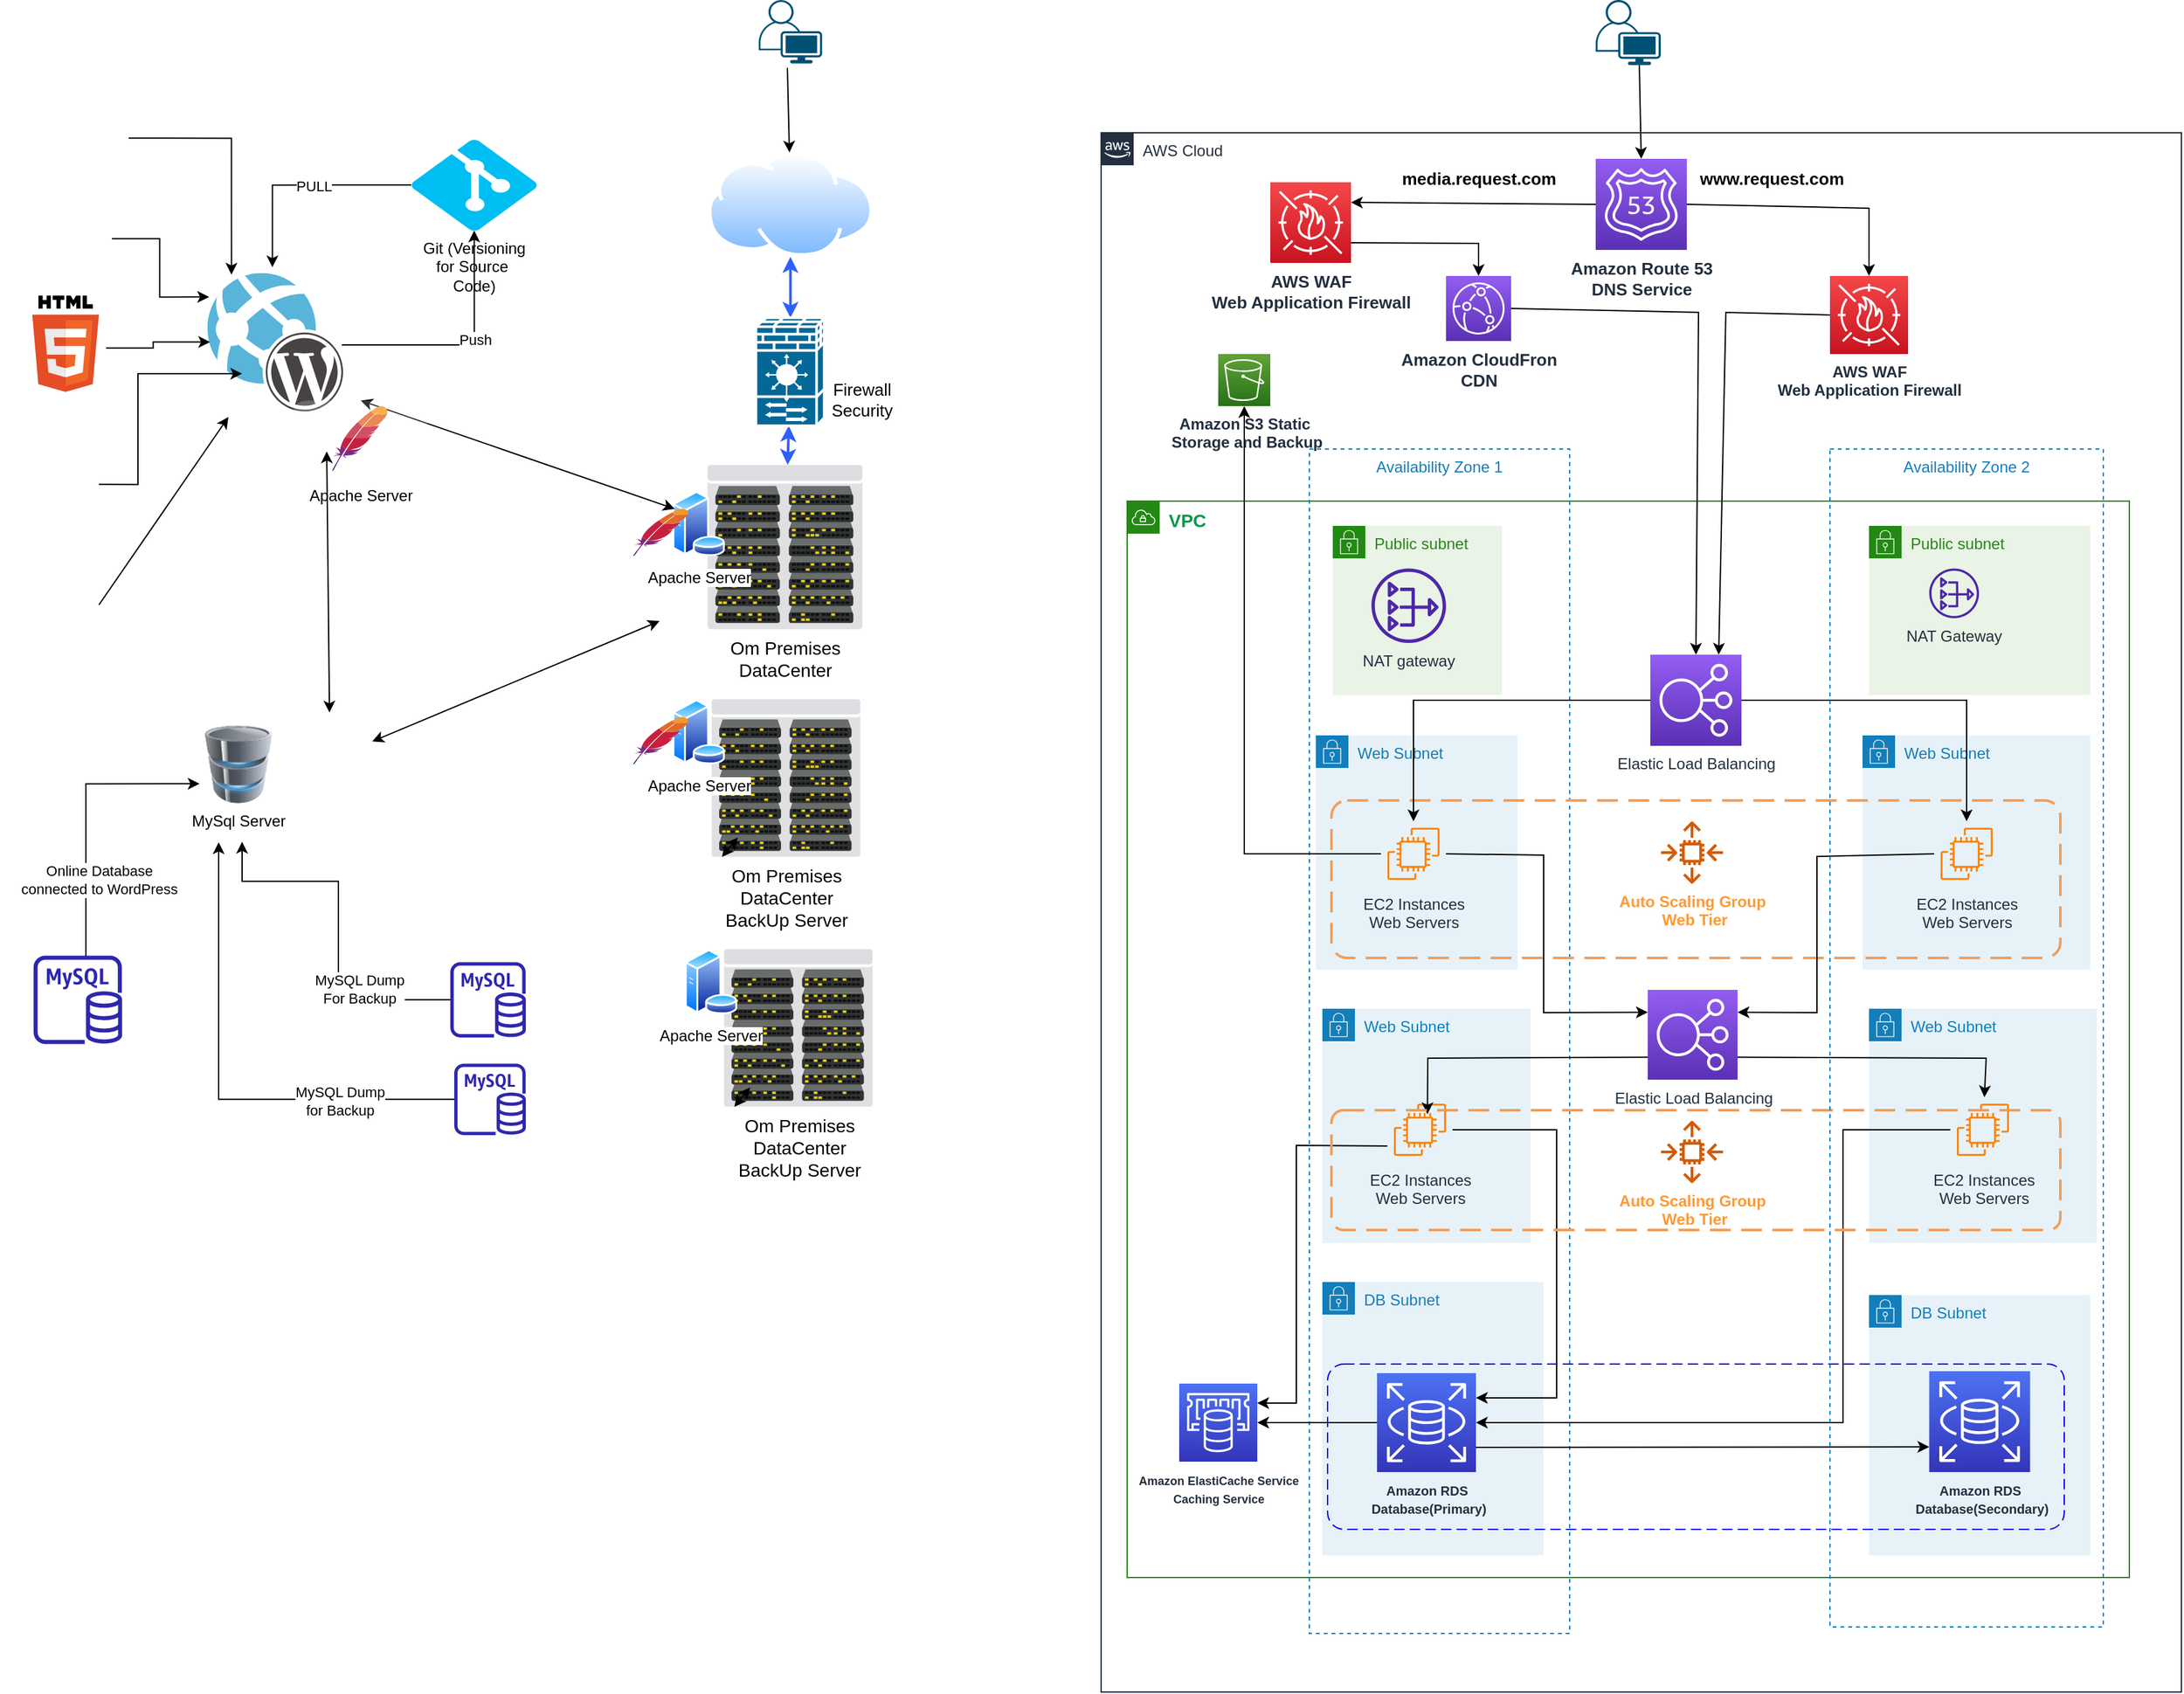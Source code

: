 <mxfile version="21.1.4" type="github">
  <diagram name="Page-1" id="_z1tkh_PV9rJr3MugoHL">
    <mxGraphModel dx="1564" dy="862" grid="1" gridSize="10" guides="1" tooltips="1" connect="1" arrows="1" fold="1" page="1" pageScale="1" pageWidth="900" pageHeight="1600" math="0" shadow="0">
      <root>
        <mxCell id="0" />
        <mxCell id="1" parent="0" />
        <mxCell id="ZIymd6RmfC0o9f14iLVZ-6" value="MySql Server&lt;br&gt;" style="image;html=1;image=img/lib/clip_art/computers/Database_128x128.png" vertex="1" parent="1">
          <mxGeometry x="257.3" y="577.16" width="60" height="60" as="geometry" />
        </mxCell>
        <mxCell id="ZIymd6RmfC0o9f14iLVZ-26" style="edgeStyle=orthogonalEdgeStyle;rounded=0;orthogonalLoop=1;jettySize=auto;html=1;entryX=0.468;entryY=-0.041;entryDx=0;entryDy=0;entryPerimeter=0;exitX=0;exitY=0.5;exitDx=0;exitDy=0;exitPerimeter=0;" edge="1" parent="1" source="ZIymd6RmfC0o9f14iLVZ-9" target="ZIymd6RmfC0o9f14iLVZ-17">
          <mxGeometry relative="1" as="geometry">
            <mxPoint x="574.33" y="67.16" as="sourcePoint" />
            <mxPoint x="410.075" y="272.401" as="targetPoint" />
          </mxGeometry>
        </mxCell>
        <mxCell id="ZIymd6RmfC0o9f14iLVZ-66" value="PULL" style="edgeLabel;html=1;align=center;verticalAlign=middle;resizable=0;points=[];" vertex="1" connectable="0" parent="ZIymd6RmfC0o9f14iLVZ-26">
          <mxGeometry x="-0.119" y="1" relative="1" as="geometry">
            <mxPoint as="offset" />
          </mxGeometry>
        </mxCell>
        <mxCell id="ZIymd6RmfC0o9f14iLVZ-57" style="edgeStyle=orthogonalEdgeStyle;rounded=0;orthogonalLoop=1;jettySize=auto;html=1;entryX=0.5;entryY=1;entryDx=0;entryDy=0;entryPerimeter=0;exitX=0.968;exitY=0.508;exitDx=0;exitDy=0;exitPerimeter=0;" edge="1" parent="1" source="ZIymd6RmfC0o9f14iLVZ-17" target="ZIymd6RmfC0o9f14iLVZ-9">
          <mxGeometry relative="1" as="geometry" />
        </mxCell>
        <mxCell id="ZIymd6RmfC0o9f14iLVZ-59" value="Push" style="edgeLabel;html=1;align=center;verticalAlign=middle;resizable=0;points=[];" vertex="1" connectable="0" parent="ZIymd6RmfC0o9f14iLVZ-57">
          <mxGeometry x="0.537" y="-4" relative="1" as="geometry">
            <mxPoint x="-4" y="39" as="offset" />
          </mxGeometry>
        </mxCell>
        <mxCell id="ZIymd6RmfC0o9f14iLVZ-17" value="" style="image;sketch=0;aspect=fixed;html=1;points=[];align=center;fontSize=12;image=img/lib/mscae/WebAppWordPress.svg;imageBorder=none;" vertex="1" parent="1">
          <mxGeometry x="263.4" y="229.77" width="106.6" height="108.78" as="geometry" />
        </mxCell>
        <mxCell id="ZIymd6RmfC0o9f14iLVZ-61" style="edgeStyle=orthogonalEdgeStyle;rounded=0;orthogonalLoop=1;jettySize=auto;html=1;entryX=0.012;entryY=0.169;entryDx=0;entryDy=0;entryPerimeter=0;exitX=1;exitY=0.5;exitDx=0;exitDy=0;" edge="1" parent="1" source="ZIymd6RmfC0o9f14iLVZ-18" target="ZIymd6RmfC0o9f14iLVZ-17">
          <mxGeometry relative="1" as="geometry" />
        </mxCell>
        <mxCell id="ZIymd6RmfC0o9f14iLVZ-18" value="" style="shape=image;html=1;verticalAlign=top;verticalLabelPosition=bottom;labelBackgroundColor=#ffffff;imageAspect=0;aspect=fixed;image=https://cdn2.iconfinder.com/data/icons/boxicons-solid-vol-2/24/bxs-file-css-128.png" vertex="1" parent="1">
          <mxGeometry x="120" y="168.38" width="70" height="70" as="geometry" />
        </mxCell>
        <mxCell id="ZIymd6RmfC0o9f14iLVZ-60" style="edgeStyle=orthogonalEdgeStyle;rounded=0;orthogonalLoop=1;jettySize=auto;html=1;exitX=1.106;exitY=0.544;exitDx=0;exitDy=0;exitPerimeter=0;entryX=0.019;entryY=0.487;entryDx=0;entryDy=0;entryPerimeter=0;" edge="1" parent="1" source="ZIymd6RmfC0o9f14iLVZ-19" target="ZIymd6RmfC0o9f14iLVZ-17">
          <mxGeometry relative="1" as="geometry" />
        </mxCell>
        <mxCell id="ZIymd6RmfC0o9f14iLVZ-19" value="" style="dashed=0;outlineConnect=0;html=1;align=center;labelPosition=center;verticalLabelPosition=bottom;verticalAlign=top;shape=mxgraph.weblogos.html5" vertex="1" parent="1">
          <mxGeometry x="128.8" y="247.16" width="51.2" height="74" as="geometry" />
        </mxCell>
        <mxCell id="ZIymd6RmfC0o9f14iLVZ-22" value="" style="shape=image;html=1;verticalAlign=top;verticalLabelPosition=bottom;labelBackgroundColor=#ffffff;imageAspect=0;aspect=fixed;image=https://cdn4.iconfinder.com/data/icons/Mobile-Icons/128/03_photos.png" vertex="1" parent="1">
          <mxGeometry x="104.8" y="447.16" width="75.2" height="75.2" as="geometry" />
        </mxCell>
        <mxCell id="ZIymd6RmfC0o9f14iLVZ-63" style="edgeStyle=orthogonalEdgeStyle;rounded=0;orthogonalLoop=1;jettySize=auto;html=1;entryX=0.25;entryY=0.711;entryDx=0;entryDy=0;entryPerimeter=0;exitX=1;exitY=0.5;exitDx=0;exitDy=0;" edge="1" parent="1" source="ZIymd6RmfC0o9f14iLVZ-27" target="ZIymd6RmfC0o9f14iLVZ-17">
          <mxGeometry relative="1" as="geometry">
            <Array as="points">
              <mxPoint x="210" y="392" />
              <mxPoint x="210" y="307" />
            </Array>
          </mxGeometry>
        </mxCell>
        <mxCell id="ZIymd6RmfC0o9f14iLVZ-27" value="" style="shape=image;html=1;verticalAlign=top;verticalLabelPosition=bottom;labelBackgroundColor=#ffffff;imageAspect=0;aspect=fixed;image=https://cdn4.iconfinder.com/data/icons/file-extension-names-vol-5-1/512/23-128.png" vertex="1" parent="1">
          <mxGeometry x="110.0" y="357.16" width="70" height="70" as="geometry" />
        </mxCell>
        <mxCell id="ZIymd6RmfC0o9f14iLVZ-62" style="edgeStyle=orthogonalEdgeStyle;rounded=0;orthogonalLoop=1;jettySize=auto;html=1;entryX=0.173;entryY=0.011;entryDx=0;entryDy=0;entryPerimeter=0;exitX=1;exitY=0.5;exitDx=0;exitDy=0;" edge="1" parent="1" source="ZIymd6RmfC0o9f14iLVZ-31" target="ZIymd6RmfC0o9f14iLVZ-17">
          <mxGeometry relative="1" as="geometry" />
        </mxCell>
        <mxCell id="ZIymd6RmfC0o9f14iLVZ-31" value="" style="shape=image;html=1;verticalAlign=top;verticalLabelPosition=bottom;labelBackgroundColor=#ffffff;imageAspect=0;aspect=fixed;image=https://cdn1.iconfinder.com/data/icons/unicons-line-vol-4/24/java-script-128.png" vertex="1" parent="1">
          <mxGeometry x="124.8" y="87.16" width="78" height="78" as="geometry" />
        </mxCell>
        <mxCell id="ZIymd6RmfC0o9f14iLVZ-34" value="Online Database&lt;br&gt;connected to WordPress&lt;br&gt;" style="edgeStyle=orthogonalEdgeStyle;rounded=0;orthogonalLoop=1;jettySize=auto;html=1;entryX=0;entryY=0.75;entryDx=0;entryDy=0;exitX=0.645;exitY=0.021;exitDx=0;exitDy=0;exitPerimeter=0;" edge="1" parent="1" source="ZIymd6RmfC0o9f14iLVZ-33" target="ZIymd6RmfC0o9f14iLVZ-6">
          <mxGeometry x="-0.434" y="-10" relative="1" as="geometry">
            <mxPoint x="160" y="740" as="sourcePoint" />
            <mxPoint x="210" y="617.16" as="targetPoint" />
            <Array as="points">
              <mxPoint x="170" y="756" />
              <mxPoint x="170" y="622" />
            </Array>
            <mxPoint as="offset" />
          </mxGeometry>
        </mxCell>
        <mxCell id="ZIymd6RmfC0o9f14iLVZ-33" value="" style="sketch=0;outlineConnect=0;fontColor=#232F3E;gradientColor=none;fillColor=#2E27AD;strokeColor=none;dashed=0;verticalLabelPosition=bottom;verticalAlign=top;align=center;html=1;fontSize=12;fontStyle=0;aspect=fixed;pointerEvents=1;shape=mxgraph.aws4.rds_mysql_instance;" vertex="1" parent="1">
          <mxGeometry x="129.8" y="754.16" width="68" height="68" as="geometry" />
        </mxCell>
        <mxCell id="ZIymd6RmfC0o9f14iLVZ-43" style="edgeStyle=orthogonalEdgeStyle;rounded=0;orthogonalLoop=1;jettySize=auto;html=1;entryX=-0.122;entryY=1.106;entryDx=0;entryDy=0;entryPerimeter=0;" edge="1" parent="1" source="ZIymd6RmfC0o9f14iLVZ-36" target="ZIymd6RmfC0o9f14iLVZ-54">
          <mxGeometry relative="1" as="geometry">
            <mxPoint x="290" y="627.16" as="targetPoint" />
            <Array as="points">
              <mxPoint x="364" y="697.16" />
              <mxPoint x="290" y="697.16" />
              <mxPoint x="290" y="666.16" />
            </Array>
          </mxGeometry>
        </mxCell>
        <mxCell id="ZIymd6RmfC0o9f14iLVZ-105" value="MySQL Dump &lt;br&gt;For Backup" style="edgeLabel;html=1;align=center;verticalAlign=middle;resizable=0;points=[];" vertex="1" connectable="0" parent="ZIymd6RmfC0o9f14iLVZ-43">
          <mxGeometry x="-0.495" y="-8" relative="1" as="geometry">
            <mxPoint x="1" as="offset" />
          </mxGeometry>
        </mxCell>
        <mxCell id="ZIymd6RmfC0o9f14iLVZ-36" value="" style="sketch=0;outlineConnect=0;fontColor=#232F3E;gradientColor=none;fillColor=#2E27AD;strokeColor=none;dashed=0;verticalLabelPosition=bottom;verticalAlign=top;align=center;html=1;fontSize=12;fontStyle=0;aspect=fixed;pointerEvents=1;shape=mxgraph.aws4.rds_mysql_instance;" vertex="1" parent="1">
          <mxGeometry x="450" y="759.16" width="58" height="58" as="geometry" />
        </mxCell>
        <mxCell id="ZIymd6RmfC0o9f14iLVZ-38" value="MySQL Dump &lt;br&gt;for Backup" style="edgeStyle=orthogonalEdgeStyle;rounded=0;orthogonalLoop=1;jettySize=auto;html=1;" edge="1" parent="1" source="ZIymd6RmfC0o9f14iLVZ-37">
          <mxGeometry x="-0.532" relative="1" as="geometry">
            <mxPoint x="260" y="787.16" as="sourcePoint" />
            <mxPoint x="272" y="667.16" as="targetPoint" />
            <Array as="points">
              <mxPoint x="272" y="865.16" />
            </Array>
            <mxPoint y="1" as="offset" />
          </mxGeometry>
        </mxCell>
        <mxCell id="ZIymd6RmfC0o9f14iLVZ-42" value="&lt;font style=&quot;font-size: 14px;&quot;&gt;Om Premises &lt;br&gt;DataCenter&lt;/font&gt;" style="verticalLabelPosition=bottom;sketch=0;aspect=fixed;html=1;verticalAlign=top;strokeColor=none;align=center;outlineConnect=0;shape=mxgraph.citrix.datacenter;" vertex="1" parent="1">
          <mxGeometry x="647.66" y="377.16" width="119.22" height="126.24" as="geometry" />
        </mxCell>
        <mxCell id="ZIymd6RmfC0o9f14iLVZ-37" value="" style="sketch=0;outlineConnect=0;fontColor=#232F3E;gradientColor=none;fillColor=#2E27AD;strokeColor=none;dashed=0;verticalLabelPosition=bottom;verticalAlign=top;align=center;html=1;fontSize=12;fontStyle=0;aspect=fixed;pointerEvents=1;shape=mxgraph.aws4.rds_mysql_instance;" vertex="1" parent="1">
          <mxGeometry x="453" y="837.16" width="55" height="55" as="geometry" />
        </mxCell>
        <mxCell id="ZIymd6RmfC0o9f14iLVZ-53" value="" style="shape=image;html=1;verticalAlign=top;verticalLabelPosition=bottom;labelBackgroundColor=#ffffff;imageAspect=0;aspect=fixed;image=https://cdn1.iconfinder.com/data/icons/Vista-Inspirate_1.0/128x128/apps/debian.png" vertex="1" parent="1">
          <mxGeometry x="317.3" y="316.56" width="50.3" height="50.3" as="geometry" />
        </mxCell>
        <mxCell id="ZIymd6RmfC0o9f14iLVZ-54" value="" style="shape=image;html=1;verticalAlign=top;verticalLabelPosition=bottom;labelBackgroundColor=#ffffff;imageAspect=0;aspect=fixed;image=https://cdn1.iconfinder.com/data/icons/Vista-Inspirate_1.0/128x128/apps/debian.png" vertex="1" parent="1">
          <mxGeometry x="300" y="567.16" width="90" height="90" as="geometry" />
        </mxCell>
        <mxCell id="ZIymd6RmfC0o9f14iLVZ-9" value="Git (Versioning&lt;br&gt;for Source&amp;nbsp;&lt;br&gt;Code)&lt;br&gt;" style="verticalLabelPosition=bottom;html=1;verticalAlign=top;align=center;strokeColor=none;fillColor=#00BEF2;shape=mxgraph.azure.git_repository;" vertex="1" parent="1">
          <mxGeometry x="420" y="127.16" width="96.7" height="70" as="geometry" />
        </mxCell>
        <mxCell id="ZIymd6RmfC0o9f14iLVZ-68" value="" style="endArrow=classic;startArrow=classic;html=1;rounded=0;exitX=0.635;exitY=0.003;exitDx=0;exitDy=0;exitPerimeter=0;entryX=0.75;entryY=1;entryDx=0;entryDy=0;" edge="1" parent="1" source="ZIymd6RmfC0o9f14iLVZ-54" target="ZIymd6RmfC0o9f14iLVZ-53">
          <mxGeometry width="50" height="50" relative="1" as="geometry">
            <mxPoint x="320" y="497.16" as="sourcePoint" />
            <mxPoint x="370" y="447.16" as="targetPoint" />
          </mxGeometry>
        </mxCell>
        <mxCell id="ZIymd6RmfC0o9f14iLVZ-129" style="edgeStyle=none;rounded=0;orthogonalLoop=1;jettySize=auto;html=1;entryX=0.5;entryY=0;entryDx=0;entryDy=0;entryPerimeter=0;exitX=0.67;exitY=1;exitDx=0;exitDy=0;exitPerimeter=0;" edge="1" parent="1" source="ZIymd6RmfC0o9f14iLVZ-207" target="ZIymd6RmfC0o9f14iLVZ-123">
          <mxGeometry relative="1" as="geometry">
            <mxPoint x="1340" y="80" as="sourcePoint" />
            <Array as="points" />
          </mxGeometry>
        </mxCell>
        <mxCell id="ZIymd6RmfC0o9f14iLVZ-222" value="" style="edgeStyle=none;rounded=0;orthogonalLoop=1;jettySize=auto;html=1;exitX=0.452;exitY=1.07;exitDx=0;exitDy=0;exitPerimeter=0;" edge="1" parent="1" source="ZIymd6RmfC0o9f14iLVZ-71" target="ZIymd6RmfC0o9f14iLVZ-74">
          <mxGeometry relative="1" as="geometry">
            <mxPoint x="711" y="70" as="sourcePoint" />
          </mxGeometry>
        </mxCell>
        <mxCell id="ZIymd6RmfC0o9f14iLVZ-71" value="" style="points=[[0.35,0,0],[0.98,0.51,0],[1,0.71,0],[0.67,1,0],[0,0.795,0],[0,0.65,0]];verticalLabelPosition=bottom;sketch=0;html=1;verticalAlign=top;aspect=fixed;align=center;pointerEvents=1;shape=mxgraph.cisco19.user;fillColor=#005073;strokeColor=none;" vertex="1" parent="1">
          <mxGeometry x="686.95" y="20" width="48.7" height="48.7" as="geometry" />
        </mxCell>
        <mxCell id="ZIymd6RmfC0o9f14iLVZ-76" value="" style="endArrow=classic;startArrow=classic;html=1;rounded=0;strokeWidth=2;strokeColor=#2E5FFF;" edge="1" parent="1" source="ZIymd6RmfC0o9f14iLVZ-117" target="ZIymd6RmfC0o9f14iLVZ-74">
          <mxGeometry width="50" height="50" relative="1" as="geometry">
            <mxPoint x="711" y="377.16" as="sourcePoint" />
            <mxPoint x="704.44" y="238.38" as="targetPoint" />
          </mxGeometry>
        </mxCell>
        <mxCell id="ZIymd6RmfC0o9f14iLVZ-114" value="&lt;font style=&quot;font-size: 13px;&quot;&gt;Firewall&lt;br&gt;Security&lt;/font&gt;" style="edgeLabel;html=1;align=center;verticalAlign=middle;resizable=0;points=[];" vertex="1" connectable="0" parent="ZIymd6RmfC0o9f14iLVZ-76">
          <mxGeometry x="0.368" y="-1" relative="1" as="geometry">
            <mxPoint x="53" y="95" as="offset" />
          </mxGeometry>
        </mxCell>
        <mxCell id="ZIymd6RmfC0o9f14iLVZ-74" value="" style="image;aspect=fixed;perimeter=ellipsePerimeter;html=1;align=center;shadow=0;dashed=0;spacingTop=3;image=img/lib/active_directory/internet_cloud.svg;" vertex="1" parent="1">
          <mxGeometry x="647.66" y="137.16" width="127.28" height="80.19" as="geometry" />
        </mxCell>
        <mxCell id="ZIymd6RmfC0o9f14iLVZ-81" value="" style="shape=image;html=1;verticalAlign=top;verticalLabelPosition=bottom;labelBackgroundColor=#ffffff;imageAspect=0;aspect=fixed;image=https://cdn1.iconfinder.com/data/icons/Vista-Inspirate_1.0/128x128/apps/debian.png" vertex="1" parent="1">
          <mxGeometry x="610.78" y="467.16" width="40" height="40" as="geometry" />
        </mxCell>
        <mxCell id="ZIymd6RmfC0o9f14iLVZ-83" value="" style="endArrow=classic;startArrow=classic;html=1;rounded=0;entryX=1;entryY=0.25;entryDx=0;entryDy=0;exitX=0;exitY=0.75;exitDx=0;exitDy=0;" edge="1" parent="1" source="ZIymd6RmfC0o9f14iLVZ-81" target="ZIymd6RmfC0o9f14iLVZ-54">
          <mxGeometry width="50" height="50" relative="1" as="geometry">
            <mxPoint x="609.7" y="428.059" as="sourcePoint" />
            <mxPoint x="370" y="578.16" as="targetPoint" />
          </mxGeometry>
        </mxCell>
        <mxCell id="ZIymd6RmfC0o9f14iLVZ-8" value="Apache Server" style="image;aspect=fixed;perimeter=ellipsePerimeter;html=1;align=center;shadow=0;dashed=0;spacingTop=3;image=img/lib/active_directory/database_server.svg;" vertex="1" parent="1">
          <mxGeometry x="620.28" y="397.16" width="41" height="50" as="geometry" />
        </mxCell>
        <mxCell id="ZIymd6RmfC0o9f14iLVZ-88" value="" style="endArrow=classic;startArrow=classic;html=1;rounded=0;entryX=1;entryY=0.5;entryDx=0;entryDy=0;entryPerimeter=0;" edge="1" parent="1" source="ZIymd6RmfC0o9f14iLVZ-42">
          <mxGeometry width="50" height="50" relative="1" as="geometry">
            <mxPoint x="650.78" y="494.34" as="sourcePoint" />
            <mxPoint x="670.78" y="503.49" as="targetPoint" />
          </mxGeometry>
        </mxCell>
        <mxCell id="ZIymd6RmfC0o9f14iLVZ-93" value="AWS Cloud" style="points=[[0,0],[0.25,0],[0.5,0],[0.75,0],[1,0],[1,0.25],[1,0.5],[1,0.75],[1,1],[0.75,1],[0.5,1],[0.25,1],[0,1],[0,0.75],[0,0.5],[0,0.25]];outlineConnect=0;gradientColor=none;html=1;whiteSpace=wrap;fontSize=12;fontStyle=0;container=1;pointerEvents=0;collapsible=0;recursiveResize=0;shape=mxgraph.aws4.group;grIcon=mxgraph.aws4.group_aws_cloud_alt;strokeColor=#232F3E;fillColor=none;verticalAlign=top;align=left;spacingLeft=30;fontColor=#232F3E;dashed=0;" vertex="1" parent="1">
          <mxGeometry x="950" y="122" width="830" height="1198" as="geometry" />
        </mxCell>
        <mxCell id="ZIymd6RmfC0o9f14iLVZ-96" value="&lt;font style=&quot;font-size: 14px;&quot; color=&quot;#00994d&quot;&gt;&lt;b&gt;VPC&lt;/b&gt;&lt;/font&gt;" style="points=[[0,0],[0.25,0],[0.5,0],[0.75,0],[1,0],[1,0.25],[1,0.5],[1,0.75],[1,1],[0.75,1],[0.5,1],[0.25,1],[0,1],[0,0.75],[0,0.5],[0,0.25]];outlineConnect=0;gradientColor=none;html=1;whiteSpace=wrap;fontSize=12;fontStyle=0;container=1;pointerEvents=0;collapsible=0;recursiveResize=0;shape=mxgraph.aws4.group;grIcon=mxgraph.aws4.group_vpc;strokeColor=#248814;fillColor=none;verticalAlign=top;align=left;spacingLeft=30;fontColor=#AAB7B8;dashed=0;" vertex="1" parent="ZIymd6RmfC0o9f14iLVZ-93">
          <mxGeometry x="20" y="283" width="770" height="827" as="geometry" />
        </mxCell>
        <mxCell id="ZIymd6RmfC0o9f14iLVZ-137" value="Availability Zone 1" style="fillColor=none;strokeColor=#147EBA;dashed=1;verticalAlign=top;fontStyle=0;fontColor=#147EBA;whiteSpace=wrap;html=1;" vertex="1" parent="ZIymd6RmfC0o9f14iLVZ-96">
          <mxGeometry x="140" y="-40" width="200" height="910" as="geometry" />
        </mxCell>
        <mxCell id="ZIymd6RmfC0o9f14iLVZ-161" value="DB Subnet" style="points=[[0,0],[0.25,0],[0.5,0],[0.75,0],[1,0],[1,0.25],[1,0.5],[1,0.75],[1,1],[0.75,1],[0.5,1],[0.25,1],[0,1],[0,0.75],[0,0.5],[0,0.25]];outlineConnect=0;gradientColor=none;html=1;whiteSpace=wrap;fontSize=12;fontStyle=0;container=1;pointerEvents=0;collapsible=0;recursiveResize=0;shape=mxgraph.aws4.group;grIcon=mxgraph.aws4.group_security_group;grStroke=0;strokeColor=#147EBA;fillColor=#E6F2F8;verticalAlign=top;align=left;spacingLeft=30;fontColor=#147EBA;dashed=0;" vertex="1" parent="ZIymd6RmfC0o9f14iLVZ-96">
          <mxGeometry x="150" y="600" width="170" height="210" as="geometry" />
        </mxCell>
        <mxCell id="ZIymd6RmfC0o9f14iLVZ-164" value="&lt;font style=&quot;font-size: 10px;&quot;&gt;&lt;b&gt;Amazon RDS&lt;br&gt;&amp;nbsp;Database(Primary)&lt;/b&gt;&lt;/font&gt;" style="sketch=0;points=[[0,0,0],[0.25,0,0],[0.5,0,0],[0.75,0,0],[1,0,0],[0,1,0],[0.25,1,0],[0.5,1,0],[0.75,1,0],[1,1,0],[0,0.25,0],[0,0.5,0],[0,0.75,0],[1,0.25,0],[1,0.5,0],[1,0.75,0]];outlineConnect=0;fontColor=#232F3E;gradientColor=#4D72F3;gradientDirection=north;fillColor=#3334B9;strokeColor=#ffffff;dashed=0;verticalLabelPosition=bottom;verticalAlign=top;align=center;html=1;fontSize=12;fontStyle=0;aspect=fixed;shape=mxgraph.aws4.resourceIcon;resIcon=mxgraph.aws4.rds;" vertex="1" parent="ZIymd6RmfC0o9f14iLVZ-161">
          <mxGeometry x="42" y="70" width="76" height="76" as="geometry" />
        </mxCell>
        <mxCell id="ZIymd6RmfC0o9f14iLVZ-167" value="&lt;font style=&quot;font-size: 9px;&quot;&gt;&lt;b&gt;Amazon ElastiCache Service&lt;br&gt;Caching Service&lt;/b&gt;&lt;/font&gt;" style="sketch=0;points=[[0,0,0],[0.25,0,0],[0.5,0,0],[0.75,0,0],[1,0,0],[0,1,0],[0.25,1,0],[0.5,1,0],[0.75,1,0],[1,1,0],[0,0.25,0],[0,0.5,0],[0,0.75,0],[1,0.25,0],[1,0.5,0],[1,0.75,0]];outlineConnect=0;fontColor=#232F3E;gradientColor=#4D72F3;gradientDirection=north;fillColor=#3334B9;strokeColor=#ffffff;dashed=0;verticalLabelPosition=bottom;verticalAlign=top;align=center;html=1;fontSize=12;fontStyle=0;aspect=fixed;shape=mxgraph.aws4.resourceIcon;resIcon=mxgraph.aws4.elasticache;" vertex="1" parent="ZIymd6RmfC0o9f14iLVZ-96">
          <mxGeometry x="40" y="678" width="60" height="60" as="geometry" />
        </mxCell>
        <mxCell id="ZIymd6RmfC0o9f14iLVZ-162" value="DB Subnet" style="points=[[0,0],[0.25,0],[0.5,0],[0.75,0],[1,0],[1,0.25],[1,0.5],[1,0.75],[1,1],[0.75,1],[0.5,1],[0.25,1],[0,1],[0,0.75],[0,0.5],[0,0.25]];outlineConnect=0;gradientColor=none;html=1;whiteSpace=wrap;fontSize=12;fontStyle=0;container=1;pointerEvents=0;collapsible=0;recursiveResize=0;shape=mxgraph.aws4.group;grIcon=mxgraph.aws4.group_security_group;grStroke=0;strokeColor=#147EBA;fillColor=#E6F2F8;verticalAlign=top;align=left;spacingLeft=30;fontColor=#147EBA;dashed=0;" vertex="1" parent="ZIymd6RmfC0o9f14iLVZ-96">
          <mxGeometry x="570" y="610" width="170" height="200" as="geometry" />
        </mxCell>
        <mxCell id="ZIymd6RmfC0o9f14iLVZ-172" value="" style="endArrow=classic;html=1;rounded=0;entryX=1;entryY=0.5;entryDx=0;entryDy=0;entryPerimeter=0;exitX=0;exitY=0.5;exitDx=0;exitDy=0;exitPerimeter=0;" edge="1" parent="ZIymd6RmfC0o9f14iLVZ-96" source="ZIymd6RmfC0o9f14iLVZ-164" target="ZIymd6RmfC0o9f14iLVZ-167">
          <mxGeometry width="50" height="50" relative="1" as="geometry">
            <mxPoint x="200" y="688" as="sourcePoint" />
            <mxPoint x="350" y="648" as="targetPoint" />
            <Array as="points" />
          </mxGeometry>
        </mxCell>
        <mxCell id="ZIymd6RmfC0o9f14iLVZ-143" value="&lt;font color=&quot;#ff9933&quot;&gt;&lt;b&gt;Auto Scaling Group&lt;br&gt;&amp;nbsp;Web Tier&lt;/b&gt;&lt;/font&gt;" style="sketch=0;outlineConnect=0;fontColor=#232F3E;gradientColor=none;fillColor=#D45B07;strokeColor=none;dashed=0;verticalLabelPosition=bottom;verticalAlign=top;align=center;html=1;fontSize=12;fontStyle=0;aspect=fixed;pointerEvents=1;shape=mxgraph.aws4.auto_scaling2;" vertex="1" parent="ZIymd6RmfC0o9f14iLVZ-96">
          <mxGeometry x="410" y="246" width="48" height="48" as="geometry" />
        </mxCell>
        <mxCell id="ZIymd6RmfC0o9f14iLVZ-145" value="Web Subnet" style="points=[[0,0],[0.25,0],[0.5,0],[0.75,0],[1,0],[1,0.25],[1,0.5],[1,0.75],[1,1],[0.75,1],[0.5,1],[0.25,1],[0,1],[0,0.75],[0,0.5],[0,0.25]];outlineConnect=0;gradientColor=none;html=1;whiteSpace=wrap;fontSize=12;fontStyle=0;container=1;pointerEvents=0;collapsible=0;recursiveResize=0;shape=mxgraph.aws4.group;grIcon=mxgraph.aws4.group_security_group;grStroke=0;strokeColor=#147EBA;fillColor=#E6F2F8;verticalAlign=top;align=left;spacingLeft=30;fontColor=#147EBA;dashed=0;" vertex="1" parent="ZIymd6RmfC0o9f14iLVZ-96">
          <mxGeometry x="145" y="180" width="155" height="180" as="geometry" />
        </mxCell>
        <mxCell id="ZIymd6RmfC0o9f14iLVZ-138" value="Elastic Load Balancing" style="sketch=0;points=[[0,0,0],[0.25,0,0],[0.5,0,0],[0.75,0,0],[1,0,0],[0,1,0],[0.25,1,0],[0.5,1,0],[0.75,1,0],[1,1,0],[0,0.25,0],[0,0.5,0],[0,0.75,0],[1,0.25,0],[1,0.5,0],[1,0.75,0]];outlineConnect=0;fontColor=#232F3E;gradientColor=#945DF2;gradientDirection=north;fillColor=#5A30B5;strokeColor=#ffffff;dashed=0;verticalLabelPosition=bottom;verticalAlign=top;align=center;html=1;fontSize=12;fontStyle=0;aspect=fixed;shape=mxgraph.aws4.resourceIcon;resIcon=mxgraph.aws4.elastic_load_balancing;" vertex="1" parent="ZIymd6RmfC0o9f14iLVZ-96">
          <mxGeometry x="402" y="118" width="70" height="70" as="geometry" />
        </mxCell>
        <mxCell id="ZIymd6RmfC0o9f14iLVZ-139" style="edgeStyle=none;rounded=0;orthogonalLoop=1;jettySize=auto;html=1;exitX=0.5;exitY=1;exitDx=0;exitDy=0;exitPerimeter=0;" edge="1" parent="ZIymd6RmfC0o9f14iLVZ-96" source="ZIymd6RmfC0o9f14iLVZ-138" target="ZIymd6RmfC0o9f14iLVZ-138">
          <mxGeometry relative="1" as="geometry" />
        </mxCell>
        <mxCell id="ZIymd6RmfC0o9f14iLVZ-146" value="Web Subnet" style="points=[[0,0],[0.25,0],[0.5,0],[0.75,0],[1,0],[1,0.25],[1,0.5],[1,0.75],[1,1],[0.75,1],[0.5,1],[0.25,1],[0,1],[0,0.75],[0,0.5],[0,0.25]];outlineConnect=0;gradientColor=none;html=1;whiteSpace=wrap;fontSize=12;fontStyle=0;container=1;pointerEvents=0;collapsible=0;recursiveResize=0;shape=mxgraph.aws4.group;grIcon=mxgraph.aws4.group_security_group;grStroke=0;strokeColor=#147EBA;fillColor=#E6F2F8;verticalAlign=top;align=left;spacingLeft=30;fontColor=#147EBA;dashed=0;" vertex="1" parent="ZIymd6RmfC0o9f14iLVZ-96">
          <mxGeometry x="565" y="180" width="175" height="180" as="geometry" />
        </mxCell>
        <mxCell id="ZIymd6RmfC0o9f14iLVZ-152" value="" style="rounded=1;arcSize=10;dashed=1;strokeColor=#F59D56;fillColor=none;gradientColor=none;dashPattern=8 4;strokeWidth=2;" vertex="1" parent="ZIymd6RmfC0o9f14iLVZ-96">
          <mxGeometry x="157" y="230" width="560" height="121" as="geometry" />
        </mxCell>
        <mxCell id="ZIymd6RmfC0o9f14iLVZ-155" value="" style="endArrow=classic;html=1;rounded=0;exitX=0;exitY=0.5;exitDx=0;exitDy=0;exitPerimeter=0;entryX=0.5;entryY=0;entryDx=0;entryDy=0;entryPerimeter=0;" edge="1" parent="ZIymd6RmfC0o9f14iLVZ-96" source="ZIymd6RmfC0o9f14iLVZ-138" target="ZIymd6RmfC0o9f14iLVZ-149">
          <mxGeometry width="50" height="50" relative="1" as="geometry">
            <mxPoint x="295" y="236" as="sourcePoint" />
            <mxPoint x="345" y="186" as="targetPoint" />
            <Array as="points">
              <mxPoint x="220" y="153" />
            </Array>
          </mxGeometry>
        </mxCell>
        <mxCell id="ZIymd6RmfC0o9f14iLVZ-178" value="&lt;font color=&quot;#ff9933&quot;&gt;&lt;b&gt;Auto Scaling Group&lt;br&gt;&amp;nbsp;Web Tier&lt;/b&gt;&lt;/font&gt;" style="sketch=0;outlineConnect=0;fontColor=#232F3E;gradientColor=none;fillColor=#D45B07;strokeColor=none;dashed=0;verticalLabelPosition=bottom;verticalAlign=top;align=center;html=1;fontSize=12;fontStyle=0;aspect=fixed;pointerEvents=1;shape=mxgraph.aws4.auto_scaling2;" vertex="1" parent="ZIymd6RmfC0o9f14iLVZ-96">
          <mxGeometry x="410" y="476" width="48" height="48" as="geometry" />
        </mxCell>
        <mxCell id="ZIymd6RmfC0o9f14iLVZ-179" value="Web Subnet" style="points=[[0,0],[0.25,0],[0.5,0],[0.75,0],[1,0],[1,0.25],[1,0.5],[1,0.75],[1,1],[0.75,1],[0.5,1],[0.25,1],[0,1],[0,0.75],[0,0.5],[0,0.25]];outlineConnect=0;gradientColor=none;html=1;whiteSpace=wrap;fontSize=12;fontStyle=0;container=1;pointerEvents=0;collapsible=0;recursiveResize=0;shape=mxgraph.aws4.group;grIcon=mxgraph.aws4.group_security_group;grStroke=0;strokeColor=#147EBA;fillColor=#E6F2F8;verticalAlign=top;align=left;spacingLeft=30;fontColor=#147EBA;dashed=0;" vertex="1" parent="ZIymd6RmfC0o9f14iLVZ-96">
          <mxGeometry x="150" y="390" width="160" height="180" as="geometry" />
        </mxCell>
        <mxCell id="ZIymd6RmfC0o9f14iLVZ-180" value="EC2 Instances&lt;br&gt;Web Servers" style="sketch=0;points=[[0,0,0],[0.25,0,0],[0.5,0,0],[0.75,0,0],[1,0,0],[0,1,0],[0.25,1,0],[0.5,1,0],[0.75,1,0],[1,1,0],[0,0.25,0],[0,0.5,0],[0,0.75,0],[1,0.25,0],[1,0.5,0],[1,0.75,0]];outlineConnect=0;fontColor=#232F3E;gradientColor=#FF8000;gradientDirection=north;fillColor=none;strokeColor=#FF8000;dashed=0;verticalLabelPosition=bottom;verticalAlign=top;align=center;html=1;fontSize=12;fontStyle=0;aspect=fixed;shape=mxgraph.aws4.resourceIcon;resIcon=mxgraph.aws4.ec2;" vertex="1" parent="ZIymd6RmfC0o9f14iLVZ-179">
          <mxGeometry x="50" y="68" width="50" height="50" as="geometry" />
        </mxCell>
        <mxCell id="ZIymd6RmfC0o9f14iLVZ-181" value="Elastic Load Balancing" style="sketch=0;points=[[0,0,0],[0.25,0,0],[0.5,0,0],[0.75,0,0],[1,0,0],[0,1,0],[0.25,1,0],[0.5,1,0],[0.75,1,0],[1,1,0],[0,0.25,0],[0,0.5,0],[0,0.75,0],[1,0.25,0],[1,0.5,0],[1,0.75,0]];outlineConnect=0;fontColor=#232F3E;gradientColor=#945DF2;gradientDirection=north;fillColor=#5A30B5;strokeColor=#ffffff;dashed=0;verticalLabelPosition=bottom;verticalAlign=top;align=center;html=1;fontSize=12;fontStyle=0;aspect=fixed;shape=mxgraph.aws4.resourceIcon;resIcon=mxgraph.aws4.elastic_load_balancing;" vertex="1" parent="ZIymd6RmfC0o9f14iLVZ-96">
          <mxGeometry x="400" y="375.5" width="69" height="69" as="geometry" />
        </mxCell>
        <mxCell id="ZIymd6RmfC0o9f14iLVZ-182" style="edgeStyle=none;rounded=0;orthogonalLoop=1;jettySize=auto;html=1;exitX=0.5;exitY=1;exitDx=0;exitDy=0;exitPerimeter=0;" edge="1" parent="ZIymd6RmfC0o9f14iLVZ-96" source="ZIymd6RmfC0o9f14iLVZ-181" target="ZIymd6RmfC0o9f14iLVZ-181">
          <mxGeometry relative="1" as="geometry" />
        </mxCell>
        <mxCell id="ZIymd6RmfC0o9f14iLVZ-183" value="Web Subnet" style="points=[[0,0],[0.25,0],[0.5,0],[0.75,0],[1,0],[1,0.25],[1,0.5],[1,0.75],[1,1],[0.75,1],[0.5,1],[0.25,1],[0,1],[0,0.75],[0,0.5],[0,0.25]];outlineConnect=0;gradientColor=none;html=1;whiteSpace=wrap;fontSize=12;fontStyle=0;container=1;pointerEvents=0;collapsible=0;recursiveResize=0;shape=mxgraph.aws4.group;grIcon=mxgraph.aws4.group_security_group;grStroke=0;strokeColor=#147EBA;fillColor=#E6F2F8;verticalAlign=top;align=left;spacingLeft=30;fontColor=#147EBA;dashed=0;" vertex="1" parent="ZIymd6RmfC0o9f14iLVZ-96">
          <mxGeometry x="570" y="390" width="175" height="180" as="geometry" />
        </mxCell>
        <mxCell id="ZIymd6RmfC0o9f14iLVZ-184" value="EC2 Instances&lt;br&gt;Web Servers" style="sketch=0;points=[[0,0,0],[0.25,0,0],[0.5,0,0],[0.75,0,0],[1,0,0],[0,1,0],[0.25,1,0],[0.5,1,0],[0.75,1,0],[1,1,0],[0,0.25,0],[0,0.5,0],[0,0.75,0],[1,0.25,0],[1,0.5,0],[1,0.75,0]];outlineConnect=0;fontColor=#232F3E;gradientColor=#FF8000;gradientDirection=north;fillColor=none;strokeColor=#FF8000;dashed=0;verticalLabelPosition=bottom;verticalAlign=top;align=center;html=1;fontSize=12;fontStyle=0;aspect=fixed;shape=mxgraph.aws4.resourceIcon;resIcon=mxgraph.aws4.ec2;" vertex="1" parent="ZIymd6RmfC0o9f14iLVZ-183">
          <mxGeometry x="62.5" y="68" width="50" height="50" as="geometry" />
        </mxCell>
        <mxCell id="ZIymd6RmfC0o9f14iLVZ-189" style="edgeStyle=none;rounded=0;orthogonalLoop=1;jettySize=auto;html=1;entryX=0;entryY=0.25;entryDx=0;entryDy=0;entryPerimeter=0;exitX=1;exitY=0.5;exitDx=0;exitDy=0;exitPerimeter=0;" edge="1" parent="ZIymd6RmfC0o9f14iLVZ-96" source="ZIymd6RmfC0o9f14iLVZ-149" target="ZIymd6RmfC0o9f14iLVZ-181">
          <mxGeometry relative="1" as="geometry">
            <mxPoint x="420" y="408" as="targetPoint" />
            <Array as="points">
              <mxPoint x="320" y="272" />
              <mxPoint x="320" y="348" />
              <mxPoint x="320" y="393" />
            </Array>
          </mxGeometry>
        </mxCell>
        <mxCell id="ZIymd6RmfC0o9f14iLVZ-188" style="edgeStyle=none;rounded=0;orthogonalLoop=1;jettySize=auto;html=1;entryX=0.5;entryY=0;entryDx=0;entryDy=0;entryPerimeter=0;" edge="1" parent="ZIymd6RmfC0o9f14iLVZ-96" source="ZIymd6RmfC0o9f14iLVZ-138" target="ZIymd6RmfC0o9f14iLVZ-148">
          <mxGeometry relative="1" as="geometry">
            <Array as="points">
              <mxPoint x="645" y="153" />
            </Array>
          </mxGeometry>
        </mxCell>
        <mxCell id="ZIymd6RmfC0o9f14iLVZ-187" style="edgeStyle=none;rounded=0;orthogonalLoop=1;jettySize=auto;html=1;exitX=1;exitY=0.75;exitDx=0;exitDy=0;exitPerimeter=0;" edge="1" parent="ZIymd6RmfC0o9f14iLVZ-96" source="ZIymd6RmfC0o9f14iLVZ-181" target="ZIymd6RmfC0o9f14iLVZ-184">
          <mxGeometry relative="1" as="geometry">
            <Array as="points">
              <mxPoint x="660" y="428" />
            </Array>
          </mxGeometry>
        </mxCell>
        <mxCell id="ZIymd6RmfC0o9f14iLVZ-186" value="" style="endArrow=classic;html=1;rounded=0;exitX=0;exitY=0.75;exitDx=0;exitDy=0;exitPerimeter=0;entryX=0.614;entryY=0.26;entryDx=0;entryDy=0;entryPerimeter=0;" edge="1" parent="ZIymd6RmfC0o9f14iLVZ-96" source="ZIymd6RmfC0o9f14iLVZ-181" target="ZIymd6RmfC0o9f14iLVZ-180">
          <mxGeometry width="50" height="50" relative="1" as="geometry">
            <mxPoint x="300" y="466" as="sourcePoint" />
            <mxPoint x="350" y="416" as="targetPoint" />
            <Array as="points">
              <mxPoint x="231" y="428" />
            </Array>
          </mxGeometry>
        </mxCell>
        <mxCell id="ZIymd6RmfC0o9f14iLVZ-190" style="edgeStyle=none;rounded=0;orthogonalLoop=1;jettySize=auto;html=1;entryX=1;entryY=0.25;entryDx=0;entryDy=0;entryPerimeter=0;exitX=0;exitY=0.5;exitDx=0;exitDy=0;exitPerimeter=0;" edge="1" parent="ZIymd6RmfC0o9f14iLVZ-96" source="ZIymd6RmfC0o9f14iLVZ-148" target="ZIymd6RmfC0o9f14iLVZ-181">
          <mxGeometry relative="1" as="geometry">
            <mxPoint x="600" y="258" as="sourcePoint" />
            <Array as="points">
              <mxPoint x="530" y="273" />
              <mxPoint x="530" y="393" />
            </Array>
          </mxGeometry>
        </mxCell>
        <mxCell id="ZIymd6RmfC0o9f14iLVZ-191" style="edgeStyle=none;rounded=0;orthogonalLoop=1;jettySize=auto;html=1;entryX=1;entryY=0.25;entryDx=0;entryDy=0;entryPerimeter=0;exitX=1;exitY=0.5;exitDx=0;exitDy=0;exitPerimeter=0;" edge="1" parent="ZIymd6RmfC0o9f14iLVZ-96" source="ZIymd6RmfC0o9f14iLVZ-180" target="ZIymd6RmfC0o9f14iLVZ-164">
          <mxGeometry relative="1" as="geometry">
            <mxPoint x="240" y="488" as="sourcePoint" />
            <Array as="points">
              <mxPoint x="330" y="483" />
              <mxPoint x="330" y="689" />
            </Array>
          </mxGeometry>
        </mxCell>
        <mxCell id="ZIymd6RmfC0o9f14iLVZ-192" style="edgeStyle=none;rounded=0;orthogonalLoop=1;jettySize=auto;html=1;entryX=1;entryY=0.5;entryDx=0;entryDy=0;entryPerimeter=0;exitX=0;exitY=0.5;exitDx=0;exitDy=0;exitPerimeter=0;" edge="1" parent="ZIymd6RmfC0o9f14iLVZ-96" source="ZIymd6RmfC0o9f14iLVZ-184" target="ZIymd6RmfC0o9f14iLVZ-164">
          <mxGeometry relative="1" as="geometry">
            <Array as="points">
              <mxPoint x="550" y="483" />
              <mxPoint x="550" y="708" />
            </Array>
          </mxGeometry>
        </mxCell>
        <mxCell id="ZIymd6RmfC0o9f14iLVZ-193" style="edgeStyle=none;rounded=0;orthogonalLoop=1;jettySize=auto;html=1;exitX=1;exitY=0.75;exitDx=0;exitDy=0;exitPerimeter=0;entryX=0;entryY=0.75;entryDx=0;entryDy=0;entryPerimeter=0;" edge="1" parent="ZIymd6RmfC0o9f14iLVZ-96" source="ZIymd6RmfC0o9f14iLVZ-164" target="ZIymd6RmfC0o9f14iLVZ-163">
          <mxGeometry relative="1" as="geometry" />
        </mxCell>
        <mxCell id="ZIymd6RmfC0o9f14iLVZ-194" style="edgeStyle=none;rounded=0;orthogonalLoop=1;jettySize=auto;html=1;exitX=0;exitY=0.75;exitDx=0;exitDy=0;exitPerimeter=0;entryX=1;entryY=0.25;entryDx=0;entryDy=0;entryPerimeter=0;" edge="1" parent="ZIymd6RmfC0o9f14iLVZ-96" source="ZIymd6RmfC0o9f14iLVZ-180" target="ZIymd6RmfC0o9f14iLVZ-167">
          <mxGeometry relative="1" as="geometry">
            <Array as="points">
              <mxPoint x="130" y="495" />
              <mxPoint x="130" y="693" />
            </Array>
          </mxGeometry>
        </mxCell>
        <mxCell id="ZIymd6RmfC0o9f14iLVZ-171" value="" style="rounded=1;arcSize=10;dashed=1;strokeColor=#0000FF;fillColor=none;gradientColor=none;dashPattern=8 4;strokeWidth=1;" vertex="1" parent="ZIymd6RmfC0o9f14iLVZ-96">
          <mxGeometry x="154" y="663" width="566" height="127" as="geometry" />
        </mxCell>
        <mxCell id="ZIymd6RmfC0o9f14iLVZ-163" value="&lt;font style=&quot;font-size: 10px;&quot;&gt;&lt;b&gt;Amazon RDS&lt;br style=&quot;border-color: var(--border-color);&quot;&gt;&amp;nbsp;Database(Secondary)&lt;/b&gt;&lt;/font&gt;" style="sketch=0;points=[[0,0,0],[0.25,0,0],[0.5,0,0],[0.75,0,0],[1,0,0],[0,1,0],[0.25,1,0],[0.5,1,0],[0.75,1,0],[1,1,0],[0,0.25,0],[0,0.5,0],[0,0.75,0],[1,0.25,0],[1,0.5,0],[1,0.75,0]];outlineConnect=0;fontColor=#232F3E;gradientColor=#4D72F3;gradientDirection=north;fillColor=#3334B9;strokeColor=#ffffff;dashed=0;verticalLabelPosition=bottom;verticalAlign=top;align=center;html=1;fontSize=12;fontStyle=0;aspect=fixed;shape=mxgraph.aws4.resourceIcon;resIcon=mxgraph.aws4.rds;" vertex="1" parent="ZIymd6RmfC0o9f14iLVZ-96">
          <mxGeometry x="616.25" y="668.5" width="77.5" height="77.5" as="geometry" />
        </mxCell>
        <mxCell id="ZIymd6RmfC0o9f14iLVZ-185" value="" style="rounded=1;arcSize=10;dashed=1;strokeColor=#F59D56;fillColor=none;gradientColor=none;dashPattern=8 4;strokeWidth=2;" vertex="1" parent="ZIymd6RmfC0o9f14iLVZ-96">
          <mxGeometry x="157" y="468" width="560" height="92" as="geometry" />
        </mxCell>
        <mxCell id="ZIymd6RmfC0o9f14iLVZ-149" value="EC2 Instances&lt;br&gt;Web Servers" style="sketch=0;points=[[0,0,0],[0.25,0,0],[0.5,0,0],[0.75,0,0],[1,0,0],[0,1,0],[0.25,1,0],[0.5,1,0],[0.75,1,0],[1,1,0],[0,0.25,0],[0,0.5,0],[0,0.75,0],[1,0.25,0],[1,0.5,0],[1,0.75,0]];outlineConnect=0;fontColor=#232F3E;gradientColor=#FF8000;gradientDirection=north;fillColor=none;strokeColor=#FF8000;dashed=0;verticalLabelPosition=bottom;verticalAlign=top;align=center;html=1;fontSize=12;fontStyle=0;aspect=fixed;shape=mxgraph.aws4.resourceIcon;resIcon=mxgraph.aws4.ec2;" vertex="1" parent="ZIymd6RmfC0o9f14iLVZ-96">
          <mxGeometry x="195" y="246" width="50" height="50" as="geometry" />
        </mxCell>
        <mxCell id="ZIymd6RmfC0o9f14iLVZ-148" value="EC2 Instances&lt;br&gt;Web Servers" style="sketch=0;points=[[0,0,0],[0.25,0,0],[0.5,0,0],[0.75,0,0],[1,0,0],[0,1,0],[0.25,1,0],[0.5,1,0],[0.75,1,0],[1,1,0],[0,0.25,0],[0,0.5,0],[0,0.75,0],[1,0.25,0],[1,0.5,0],[1,0.75,0]];outlineConnect=0;fontColor=#232F3E;gradientColor=#FF8000;gradientDirection=north;fillColor=none;strokeColor=#FF8000;dashed=0;verticalLabelPosition=bottom;verticalAlign=top;align=center;html=1;fontSize=12;fontStyle=0;aspect=fixed;shape=mxgraph.aws4.resourceIcon;resIcon=mxgraph.aws4.ec2;" vertex="1" parent="ZIymd6RmfC0o9f14iLVZ-96">
          <mxGeometry x="620" y="246" width="50" height="50" as="geometry" />
        </mxCell>
        <mxCell id="ZIymd6RmfC0o9f14iLVZ-141" value="Availability Zone 2" style="fillColor=none;strokeColor=#147EBA;dashed=1;verticalAlign=top;fontStyle=0;fontColor=#147EBA;whiteSpace=wrap;html=1;" vertex="1" parent="ZIymd6RmfC0o9f14iLVZ-96">
          <mxGeometry x="540" y="-40" width="210" height="905" as="geometry" />
        </mxCell>
        <mxCell id="ZIymd6RmfC0o9f14iLVZ-205" value="Public subnet" style="points=[[0,0],[0.25,0],[0.5,0],[0.75,0],[1,0],[1,0.25],[1,0.5],[1,0.75],[1,1],[0.75,1],[0.5,1],[0.25,1],[0,1],[0,0.75],[0,0.5],[0,0.25]];outlineConnect=0;gradientColor=none;html=1;whiteSpace=wrap;fontSize=12;fontStyle=0;container=1;pointerEvents=0;collapsible=0;recursiveResize=0;shape=mxgraph.aws4.group;grIcon=mxgraph.aws4.group_security_group;grStroke=0;strokeColor=#248814;fillColor=#E9F3E6;verticalAlign=top;align=left;spacingLeft=30;fontColor=#248814;dashed=0;" vertex="1" parent="ZIymd6RmfC0o9f14iLVZ-96">
          <mxGeometry x="158" y="19" width="130" height="130" as="geometry" />
        </mxCell>
        <mxCell id="ZIymd6RmfC0o9f14iLVZ-203" value="NAT gateway" style="sketch=0;outlineConnect=0;fontColor=#232F3E;gradientColor=none;fillColor=#4D27AA;strokeColor=none;dashed=0;verticalLabelPosition=bottom;verticalAlign=top;align=center;html=1;fontSize=12;fontStyle=0;aspect=fixed;pointerEvents=1;shape=mxgraph.aws4.nat_gateway;" vertex="1" parent="ZIymd6RmfC0o9f14iLVZ-205">
          <mxGeometry x="29.71" y="32.71" width="57.29" height="57.29" as="geometry" />
        </mxCell>
        <mxCell id="ZIymd6RmfC0o9f14iLVZ-206" value="Public subnet" style="points=[[0,0],[0.25,0],[0.5,0],[0.75,0],[1,0],[1,0.25],[1,0.5],[1,0.75],[1,1],[0.75,1],[0.5,1],[0.25,1],[0,1],[0,0.75],[0,0.5],[0,0.25]];outlineConnect=0;gradientColor=none;html=1;whiteSpace=wrap;fontSize=12;fontStyle=0;container=1;pointerEvents=0;collapsible=0;recursiveResize=0;shape=mxgraph.aws4.group;grIcon=mxgraph.aws4.group_security_group;grStroke=0;strokeColor=#248814;fillColor=#E9F3E6;verticalAlign=top;align=left;spacingLeft=30;fontColor=#248814;dashed=0;" vertex="1" parent="ZIymd6RmfC0o9f14iLVZ-96">
          <mxGeometry x="570" y="19" width="170" height="130" as="geometry" />
        </mxCell>
        <mxCell id="ZIymd6RmfC0o9f14iLVZ-204" value="NAT Gateway" style="sketch=0;outlineConnect=0;fontColor=#232F3E;gradientColor=none;fillColor=#4D27AA;strokeColor=none;dashed=0;verticalLabelPosition=bottom;verticalAlign=top;align=center;html=1;fontSize=12;fontStyle=0;aspect=fixed;pointerEvents=1;shape=mxgraph.aws4.nat_gateway;" vertex="1" parent="ZIymd6RmfC0o9f14iLVZ-96">
          <mxGeometry x="616.25" y="51.71" width="38.29" height="38.29" as="geometry" />
        </mxCell>
        <mxCell id="ZIymd6RmfC0o9f14iLVZ-121" style="edgeStyle=none;rounded=0;orthogonalLoop=1;jettySize=auto;html=1;exitX=0.5;exitY=0;exitDx=0;exitDy=0;" edge="1" parent="ZIymd6RmfC0o9f14iLVZ-93" source="ZIymd6RmfC0o9f14iLVZ-96" target="ZIymd6RmfC0o9f14iLVZ-96">
          <mxGeometry relative="1" as="geometry" />
        </mxCell>
        <mxCell id="ZIymd6RmfC0o9f14iLVZ-125" style="edgeStyle=none;rounded=0;orthogonalLoop=1;jettySize=auto;html=1;entryX=1;entryY=0.25;entryDx=0;entryDy=0;entryPerimeter=0;exitX=0;exitY=0.5;exitDx=0;exitDy=0;exitPerimeter=0;" edge="1" parent="ZIymd6RmfC0o9f14iLVZ-93" source="ZIymd6RmfC0o9f14iLVZ-123" target="ZIymd6RmfC0o9f14iLVZ-124">
          <mxGeometry relative="1" as="geometry" />
        </mxCell>
        <mxCell id="ZIymd6RmfC0o9f14iLVZ-200" style="edgeStyle=none;rounded=0;orthogonalLoop=1;jettySize=auto;html=1;exitX=1;exitY=0.5;exitDx=0;exitDy=0;exitPerimeter=0;entryX=0.5;entryY=0;entryDx=0;entryDy=0;entryPerimeter=0;" edge="1" parent="ZIymd6RmfC0o9f14iLVZ-93" source="ZIymd6RmfC0o9f14iLVZ-123" target="ZIymd6RmfC0o9f14iLVZ-199">
          <mxGeometry relative="1" as="geometry">
            <Array as="points">
              <mxPoint x="590" y="58" />
            </Array>
          </mxGeometry>
        </mxCell>
        <mxCell id="ZIymd6RmfC0o9f14iLVZ-123" value="&lt;font style=&quot;font-size: 13px;&quot;&gt;&lt;b&gt;Amazon Route 53 &lt;br&gt;DNS Service&lt;/b&gt;&lt;/font&gt;" style="sketch=0;points=[[0,0,0],[0.25,0,0],[0.5,0,0],[0.75,0,0],[1,0,0],[0,1,0],[0.25,1,0],[0.5,1,0],[0.75,1,0],[1,1,0],[0,0.25,0],[0,0.5,0],[0,0.75,0],[1,0.25,0],[1,0.5,0],[1,0.75,0]];outlineConnect=0;fontColor=#232F3E;gradientColor=#945DF2;gradientDirection=north;fillColor=#5A30B5;strokeColor=#ffffff;dashed=0;verticalLabelPosition=bottom;verticalAlign=top;align=center;html=1;fontSize=12;fontStyle=0;aspect=fixed;shape=mxgraph.aws4.resourceIcon;resIcon=mxgraph.aws4.route_53;" vertex="1" parent="ZIymd6RmfC0o9f14iLVZ-93">
          <mxGeometry x="380" y="20" width="70" height="70" as="geometry" />
        </mxCell>
        <mxCell id="ZIymd6RmfC0o9f14iLVZ-136" style="edgeStyle=none;rounded=0;orthogonalLoop=1;jettySize=auto;html=1;exitX=1;exitY=0.75;exitDx=0;exitDy=0;exitPerimeter=0;entryX=0.5;entryY=0;entryDx=0;entryDy=0;entryPerimeter=0;" edge="1" parent="ZIymd6RmfC0o9f14iLVZ-93" source="ZIymd6RmfC0o9f14iLVZ-124" target="ZIymd6RmfC0o9f14iLVZ-134">
          <mxGeometry relative="1" as="geometry">
            <Array as="points">
              <mxPoint x="290" y="85" />
            </Array>
          </mxGeometry>
        </mxCell>
        <mxCell id="ZIymd6RmfC0o9f14iLVZ-124" value="&lt;font style=&quot;font-size: 13px;&quot;&gt;&lt;b&gt;AWS WAF&lt;br&gt;Web Application Firewall&lt;/b&gt;&lt;/font&gt;" style="sketch=0;points=[[0,0,0],[0.25,0,0],[0.5,0,0],[0.75,0,0],[1,0,0],[0,1,0],[0.25,1,0],[0.5,1,0],[0.75,1,0],[1,1,0],[0,0.25,0],[0,0.5,0],[0,0.75,0],[1,0.25,0],[1,0.5,0],[1,0.75,0]];outlineConnect=0;fontColor=#232F3E;gradientColor=#F54749;gradientDirection=north;fillColor=#C7131F;strokeColor=#ffffff;dashed=0;verticalLabelPosition=bottom;verticalAlign=top;align=center;html=1;fontSize=12;fontStyle=0;aspect=fixed;shape=mxgraph.aws4.resourceIcon;resIcon=mxgraph.aws4.waf;" vertex="1" parent="ZIymd6RmfC0o9f14iLVZ-93">
          <mxGeometry x="130" y="38" width="62" height="62" as="geometry" />
        </mxCell>
        <mxCell id="ZIymd6RmfC0o9f14iLVZ-126" value="&lt;b style=&quot;border-color: var(--border-color); font-size: 13px;&quot;&gt;media.request.com&lt;/b&gt;" style="text;html=1;align=center;verticalAlign=middle;resizable=0;points=[];autosize=1;strokeColor=none;fillColor=none;" vertex="1" parent="ZIymd6RmfC0o9f14iLVZ-93">
          <mxGeometry x="220" y="20" width="140" height="30" as="geometry" />
        </mxCell>
        <mxCell id="ZIymd6RmfC0o9f14iLVZ-140" style="edgeStyle=none;rounded=0;orthogonalLoop=1;jettySize=auto;html=1;entryX=0.5;entryY=0;entryDx=0;entryDy=0;entryPerimeter=0;exitX=1;exitY=0.5;exitDx=0;exitDy=0;exitPerimeter=0;" edge="1" parent="ZIymd6RmfC0o9f14iLVZ-93" source="ZIymd6RmfC0o9f14iLVZ-134" target="ZIymd6RmfC0o9f14iLVZ-138">
          <mxGeometry relative="1" as="geometry">
            <Array as="points">
              <mxPoint x="459" y="138" />
            </Array>
          </mxGeometry>
        </mxCell>
        <mxCell id="ZIymd6RmfC0o9f14iLVZ-134" value="&lt;font style=&quot;font-size: 13px;&quot;&gt;&lt;b&gt;Amazon CloudFron&lt;br&gt;CDN&lt;/b&gt;&lt;/font&gt;" style="sketch=0;points=[[0,0,0],[0.25,0,0],[0.5,0,0],[0.75,0,0],[1,0,0],[0,1,0],[0.25,1,0],[0.5,1,0],[0.75,1,0],[1,1,0],[0,0.25,0],[0,0.5,0],[0,0.75,0],[1,0.25,0],[1,0.5,0],[1,0.75,0]];outlineConnect=0;fontColor=#232F3E;gradientColor=#945DF2;gradientDirection=north;fillColor=#5A30B5;strokeColor=#ffffff;dashed=0;verticalLabelPosition=bottom;verticalAlign=top;align=center;html=1;fontSize=12;fontStyle=0;aspect=fixed;shape=mxgraph.aws4.resourceIcon;resIcon=mxgraph.aws4.cloudfront;" vertex="1" parent="ZIymd6RmfC0o9f14iLVZ-93">
          <mxGeometry x="265" y="110" width="50" height="50" as="geometry" />
        </mxCell>
        <mxCell id="ZIymd6RmfC0o9f14iLVZ-157" value="&lt;b&gt;Amazon S3 Static&lt;br&gt;&amp;nbsp;Storage and Backup&lt;/b&gt;" style="sketch=0;points=[[0,0,0],[0.25,0,0],[0.5,0,0],[0.75,0,0],[1,0,0],[0,1,0],[0.25,1,0],[0.5,1,0],[0.75,1,0],[1,1,0],[0,0.25,0],[0,0.5,0],[0,0.75,0],[1,0.25,0],[1,0.5,0],[1,0.75,0]];outlineConnect=0;fontColor=#232F3E;gradientColor=#60A337;gradientDirection=north;fillColor=#277116;strokeColor=#ffffff;dashed=0;verticalLabelPosition=bottom;verticalAlign=top;align=center;html=1;fontSize=12;fontStyle=0;aspect=fixed;shape=mxgraph.aws4.resourceIcon;resIcon=mxgraph.aws4.s3;" vertex="1" parent="ZIymd6RmfC0o9f14iLVZ-93">
          <mxGeometry x="90" y="170" width="40" height="40" as="geometry" />
        </mxCell>
        <mxCell id="ZIymd6RmfC0o9f14iLVZ-197" style="edgeStyle=none;rounded=0;orthogonalLoop=1;jettySize=auto;html=1;exitX=0;exitY=0.5;exitDx=0;exitDy=0;exitPerimeter=0;entryX=0.5;entryY=1;entryDx=0;entryDy=0;entryPerimeter=0;" edge="1" parent="ZIymd6RmfC0o9f14iLVZ-93" source="ZIymd6RmfC0o9f14iLVZ-149" target="ZIymd6RmfC0o9f14iLVZ-157">
          <mxGeometry relative="1" as="geometry">
            <Array as="points">
              <mxPoint x="110" y="554" />
            </Array>
          </mxGeometry>
        </mxCell>
        <mxCell id="ZIymd6RmfC0o9f14iLVZ-201" style="edgeStyle=none;rounded=0;orthogonalLoop=1;jettySize=auto;html=1;exitX=0;exitY=0.5;exitDx=0;exitDy=0;exitPerimeter=0;entryX=0.75;entryY=0;entryDx=0;entryDy=0;entryPerimeter=0;" edge="1" parent="ZIymd6RmfC0o9f14iLVZ-93" source="ZIymd6RmfC0o9f14iLVZ-199" target="ZIymd6RmfC0o9f14iLVZ-138">
          <mxGeometry relative="1" as="geometry">
            <Array as="points">
              <mxPoint x="480" y="138" />
            </Array>
          </mxGeometry>
        </mxCell>
        <mxCell id="ZIymd6RmfC0o9f14iLVZ-199" value="&lt;b&gt;AWS WAF&lt;br&gt;Web Application Firewall&lt;/b&gt;" style="sketch=0;points=[[0,0,0],[0.25,0,0],[0.5,0,0],[0.75,0,0],[1,0,0],[0,1,0],[0.25,1,0],[0.5,1,0],[0.75,1,0],[1,1,0],[0,0.25,0],[0,0.5,0],[0,0.75,0],[1,0.25,0],[1,0.5,0],[1,0.75,0]];outlineConnect=0;fontColor=#232F3E;gradientColor=#F54749;gradientDirection=north;fillColor=#C7131F;strokeColor=#ffffff;dashed=0;verticalLabelPosition=bottom;verticalAlign=top;align=center;html=1;fontSize=12;fontStyle=0;aspect=fixed;shape=mxgraph.aws4.resourceIcon;resIcon=mxgraph.aws4.waf;" vertex="1" parent="ZIymd6RmfC0o9f14iLVZ-93">
          <mxGeometry x="560" y="110" width="60" height="60" as="geometry" />
        </mxCell>
        <mxCell id="ZIymd6RmfC0o9f14iLVZ-202" value="&lt;b style=&quot;border-color: var(--border-color); font-size: 13px;&quot;&gt;www.request.com&lt;/b&gt;" style="text;html=1;align=center;verticalAlign=middle;resizable=0;points=[];autosize=1;strokeColor=none;fillColor=none;" vertex="1" parent="ZIymd6RmfC0o9f14iLVZ-93">
          <mxGeometry x="450" y="20" width="130" height="30" as="geometry" />
        </mxCell>
        <mxCell id="ZIymd6RmfC0o9f14iLVZ-107" value="" style="edgeStyle=none;rounded=0;orthogonalLoop=1;jettySize=auto;html=1;exitX=1;exitY=0.5;exitDx=0;exitDy=0;entryX=0.151;entryY=1.017;entryDx=0;entryDy=0;entryPerimeter=0;" edge="1" parent="1" source="ZIymd6RmfC0o9f14iLVZ-22" target="ZIymd6RmfC0o9f14iLVZ-17">
          <mxGeometry relative="1" as="geometry">
            <mxPoint x="218" y="496.16" as="sourcePoint" />
            <mxPoint x="320" y="327.16" as="targetPoint" />
            <Array as="points" />
          </mxGeometry>
        </mxCell>
        <mxCell id="ZIymd6RmfC0o9f14iLVZ-110" value="" style="endArrow=classic;startArrow=classic;html=1;rounded=0;exitX=0;exitY=0.25;exitDx=0;exitDy=0;entryX=0.5;entryY=0;entryDx=0;entryDy=0;" edge="1" parent="1" source="ZIymd6RmfC0o9f14iLVZ-8" target="ZIymd6RmfC0o9f14iLVZ-108">
          <mxGeometry width="50" height="50" relative="1" as="geometry">
            <mxPoint x="621" y="412.16" as="sourcePoint" />
            <mxPoint x="342" y="316.16" as="targetPoint" />
          </mxGeometry>
        </mxCell>
        <mxCell id="ZIymd6RmfC0o9f14iLVZ-108" value="Apache Server" style="dashed=0;outlineConnect=0;html=1;align=center;labelPosition=center;verticalLabelPosition=bottom;verticalAlign=top;shape=mxgraph.webicons.apache;gradientColor=#DFDEDE;fillColor=none;" vertex="1" parent="1">
          <mxGeometry x="330" y="327.74" width="102.4" height="59.42" as="geometry" />
        </mxCell>
        <mxCell id="ZIymd6RmfC0o9f14iLVZ-113" value="" style="dashed=0;outlineConnect=0;html=1;align=center;labelPosition=center;verticalLabelPosition=bottom;verticalAlign=top;shape=mxgraph.weblogos.apache" vertex="1" parent="1">
          <mxGeometry x="590.28" y="410.78" width="42.6" height="36.38" as="geometry" />
        </mxCell>
        <mxCell id="ZIymd6RmfC0o9f14iLVZ-118" value="" style="endArrow=classic;startArrow=classic;html=1;rounded=0;strokeWidth=2;strokeColor=#2E5FFF;" edge="1" parent="1" source="ZIymd6RmfC0o9f14iLVZ-42" target="ZIymd6RmfC0o9f14iLVZ-117">
          <mxGeometry width="50" height="50" relative="1" as="geometry">
            <mxPoint x="711" y="377.16" as="sourcePoint" />
            <mxPoint x="711" y="217.16" as="targetPoint" />
          </mxGeometry>
        </mxCell>
        <mxCell id="ZIymd6RmfC0o9f14iLVZ-117" value="" style="shape=mxgraph.cisco.controllers_and_modules.firewall_service_module_(fwsm);html=1;pointerEvents=1;dashed=0;fillColor=#036897;strokeColor=#ffffff;strokeWidth=2;verticalLabelPosition=bottom;verticalAlign=top;align=center;outlineConnect=0;" vertex="1" parent="1">
          <mxGeometry x="684.8" y="264.16" width="53" height="83" as="geometry" />
        </mxCell>
        <mxCell id="ZIymd6RmfC0o9f14iLVZ-207" value="" style="points=[[0.35,0,0],[0.98,0.51,0],[1,0.71,0],[0.67,1,0],[0,0.795,0],[0,0.65,0]];verticalLabelPosition=bottom;sketch=0;html=1;verticalAlign=top;aspect=fixed;align=center;pointerEvents=1;shape=mxgraph.cisco19.user;fillColor=#005073;strokeColor=none;" vertex="1" parent="1">
          <mxGeometry x="1330" y="20" width="50" height="50" as="geometry" />
        </mxCell>
        <mxCell id="ZIymd6RmfC0o9f14iLVZ-208" value="&lt;font style=&quot;font-size: 14px;&quot;&gt;Om Premises &lt;br&gt;DataCenter&lt;br&gt;BackUp Server&lt;br&gt;&lt;/font&gt;" style="verticalLabelPosition=bottom;sketch=0;aspect=fixed;html=1;verticalAlign=top;strokeColor=none;align=center;outlineConnect=0;shape=mxgraph.citrix.datacenter;" vertex="1" parent="1">
          <mxGeometry x="650.78" y="557.16" width="114.44" height="121.18" as="geometry" />
        </mxCell>
        <mxCell id="ZIymd6RmfC0o9f14iLVZ-209" value="" style="shape=image;html=1;verticalAlign=top;verticalLabelPosition=bottom;labelBackgroundColor=#ffffff;imageAspect=0;aspect=fixed;image=https://cdn1.iconfinder.com/data/icons/Vista-Inspirate_1.0/128x128/apps/debian.png" vertex="1" parent="1">
          <mxGeometry x="610.78" y="627.16" width="40" height="40" as="geometry" />
        </mxCell>
        <mxCell id="ZIymd6RmfC0o9f14iLVZ-210" value="Apache Server" style="image;aspect=fixed;perimeter=ellipsePerimeter;html=1;align=center;shadow=0;dashed=0;spacingTop=3;image=img/lib/active_directory/database_server.svg;" vertex="1" parent="1">
          <mxGeometry x="620.28" y="557.16" width="41" height="50" as="geometry" />
        </mxCell>
        <mxCell id="ZIymd6RmfC0o9f14iLVZ-211" value="" style="endArrow=classic;startArrow=classic;html=1;rounded=0;entryX=1;entryY=0.5;entryDx=0;entryDy=0;entryPerimeter=0;" edge="1" parent="1" source="ZIymd6RmfC0o9f14iLVZ-208">
          <mxGeometry width="50" height="50" relative="1" as="geometry">
            <mxPoint x="650.78" y="654.34" as="sourcePoint" />
            <mxPoint x="670.78" y="663.49" as="targetPoint" />
          </mxGeometry>
        </mxCell>
        <mxCell id="ZIymd6RmfC0o9f14iLVZ-212" value="" style="dashed=0;outlineConnect=0;html=1;align=center;labelPosition=center;verticalLabelPosition=bottom;verticalAlign=top;shape=mxgraph.weblogos.apache" vertex="1" parent="1">
          <mxGeometry x="590.28" y="570.78" width="42.6" height="36.38" as="geometry" />
        </mxCell>
        <mxCell id="ZIymd6RmfC0o9f14iLVZ-213" value="&lt;font style=&quot;font-size: 14px;&quot;&gt;Om Premises &lt;br&gt;DataCenter&lt;br&gt;BackUp Server&lt;br&gt;&lt;/font&gt;" style="verticalLabelPosition=bottom;sketch=0;aspect=fixed;html=1;verticalAlign=top;strokeColor=none;align=center;outlineConnect=0;shape=mxgraph.citrix.datacenter;" vertex="1" parent="1">
          <mxGeometry x="660.28" y="749.16" width="114.44" height="121.18" as="geometry" />
        </mxCell>
        <mxCell id="ZIymd6RmfC0o9f14iLVZ-214" value="" style="shape=image;html=1;verticalAlign=top;verticalLabelPosition=bottom;labelBackgroundColor=#ffffff;imageAspect=0;aspect=fixed;image=https://cdn1.iconfinder.com/data/icons/Vista-Inspirate_1.0/128x128/apps/debian.png" vertex="1" parent="1">
          <mxGeometry x="620.28" y="819.16" width="40" height="40" as="geometry" />
        </mxCell>
        <mxCell id="ZIymd6RmfC0o9f14iLVZ-215" value="Apache Server" style="image;aspect=fixed;perimeter=ellipsePerimeter;html=1;align=center;shadow=0;dashed=0;spacingTop=3;image=img/lib/active_directory/database_server.svg;" vertex="1" parent="1">
          <mxGeometry x="629.78" y="749.16" width="41" height="50" as="geometry" />
        </mxCell>
        <mxCell id="ZIymd6RmfC0o9f14iLVZ-216" value="" style="endArrow=classic;startArrow=classic;html=1;rounded=0;entryX=1;entryY=0.5;entryDx=0;entryDy=0;entryPerimeter=0;" edge="1" parent="1" source="ZIymd6RmfC0o9f14iLVZ-213">
          <mxGeometry width="50" height="50" relative="1" as="geometry">
            <mxPoint x="660.28" y="846.34" as="sourcePoint" />
            <mxPoint x="680.28" y="855.49" as="targetPoint" />
          </mxGeometry>
        </mxCell>
      </root>
    </mxGraphModel>
  </diagram>
</mxfile>
